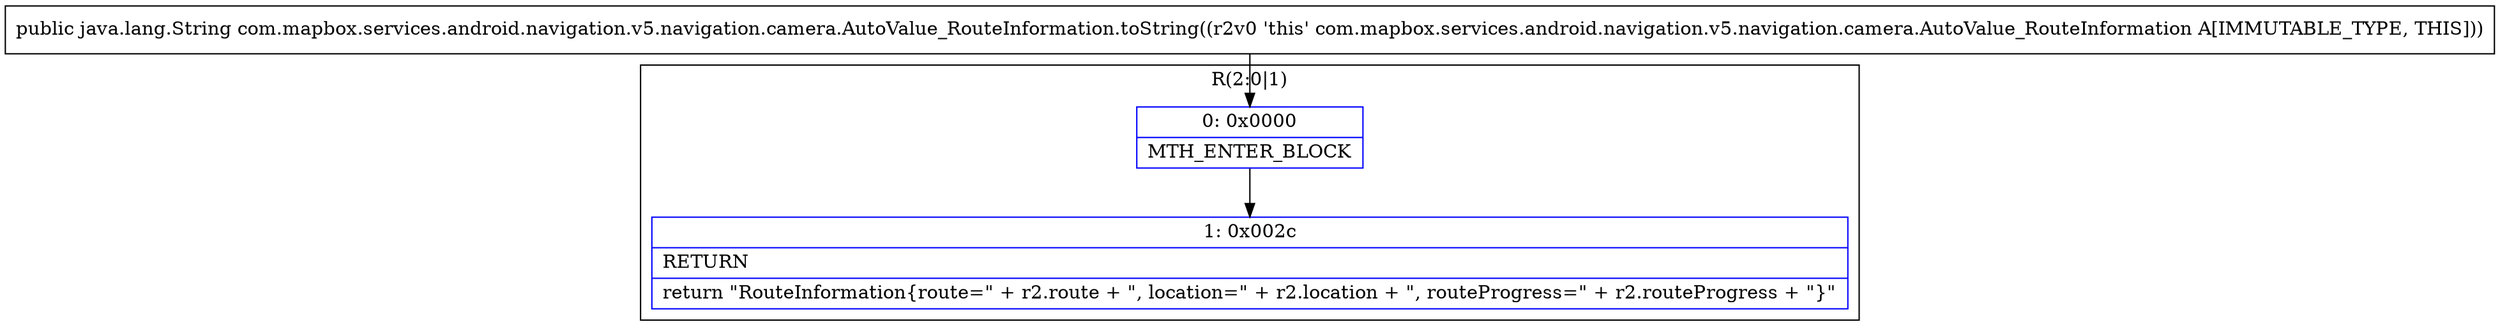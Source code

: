digraph "CFG forcom.mapbox.services.android.navigation.v5.navigation.camera.AutoValue_RouteInformation.toString()Ljava\/lang\/String;" {
subgraph cluster_Region_533754315 {
label = "R(2:0|1)";
node [shape=record,color=blue];
Node_0 [shape=record,label="{0\:\ 0x0000|MTH_ENTER_BLOCK\l}"];
Node_1 [shape=record,label="{1\:\ 0x002c|RETURN\l|return \"RouteInformation\{route=\" + r2.route + \", location=\" + r2.location + \", routeProgress=\" + r2.routeProgress + \"\}\"\l}"];
}
MethodNode[shape=record,label="{public java.lang.String com.mapbox.services.android.navigation.v5.navigation.camera.AutoValue_RouteInformation.toString((r2v0 'this' com.mapbox.services.android.navigation.v5.navigation.camera.AutoValue_RouteInformation A[IMMUTABLE_TYPE, THIS])) }"];
MethodNode -> Node_0;
Node_0 -> Node_1;
}

